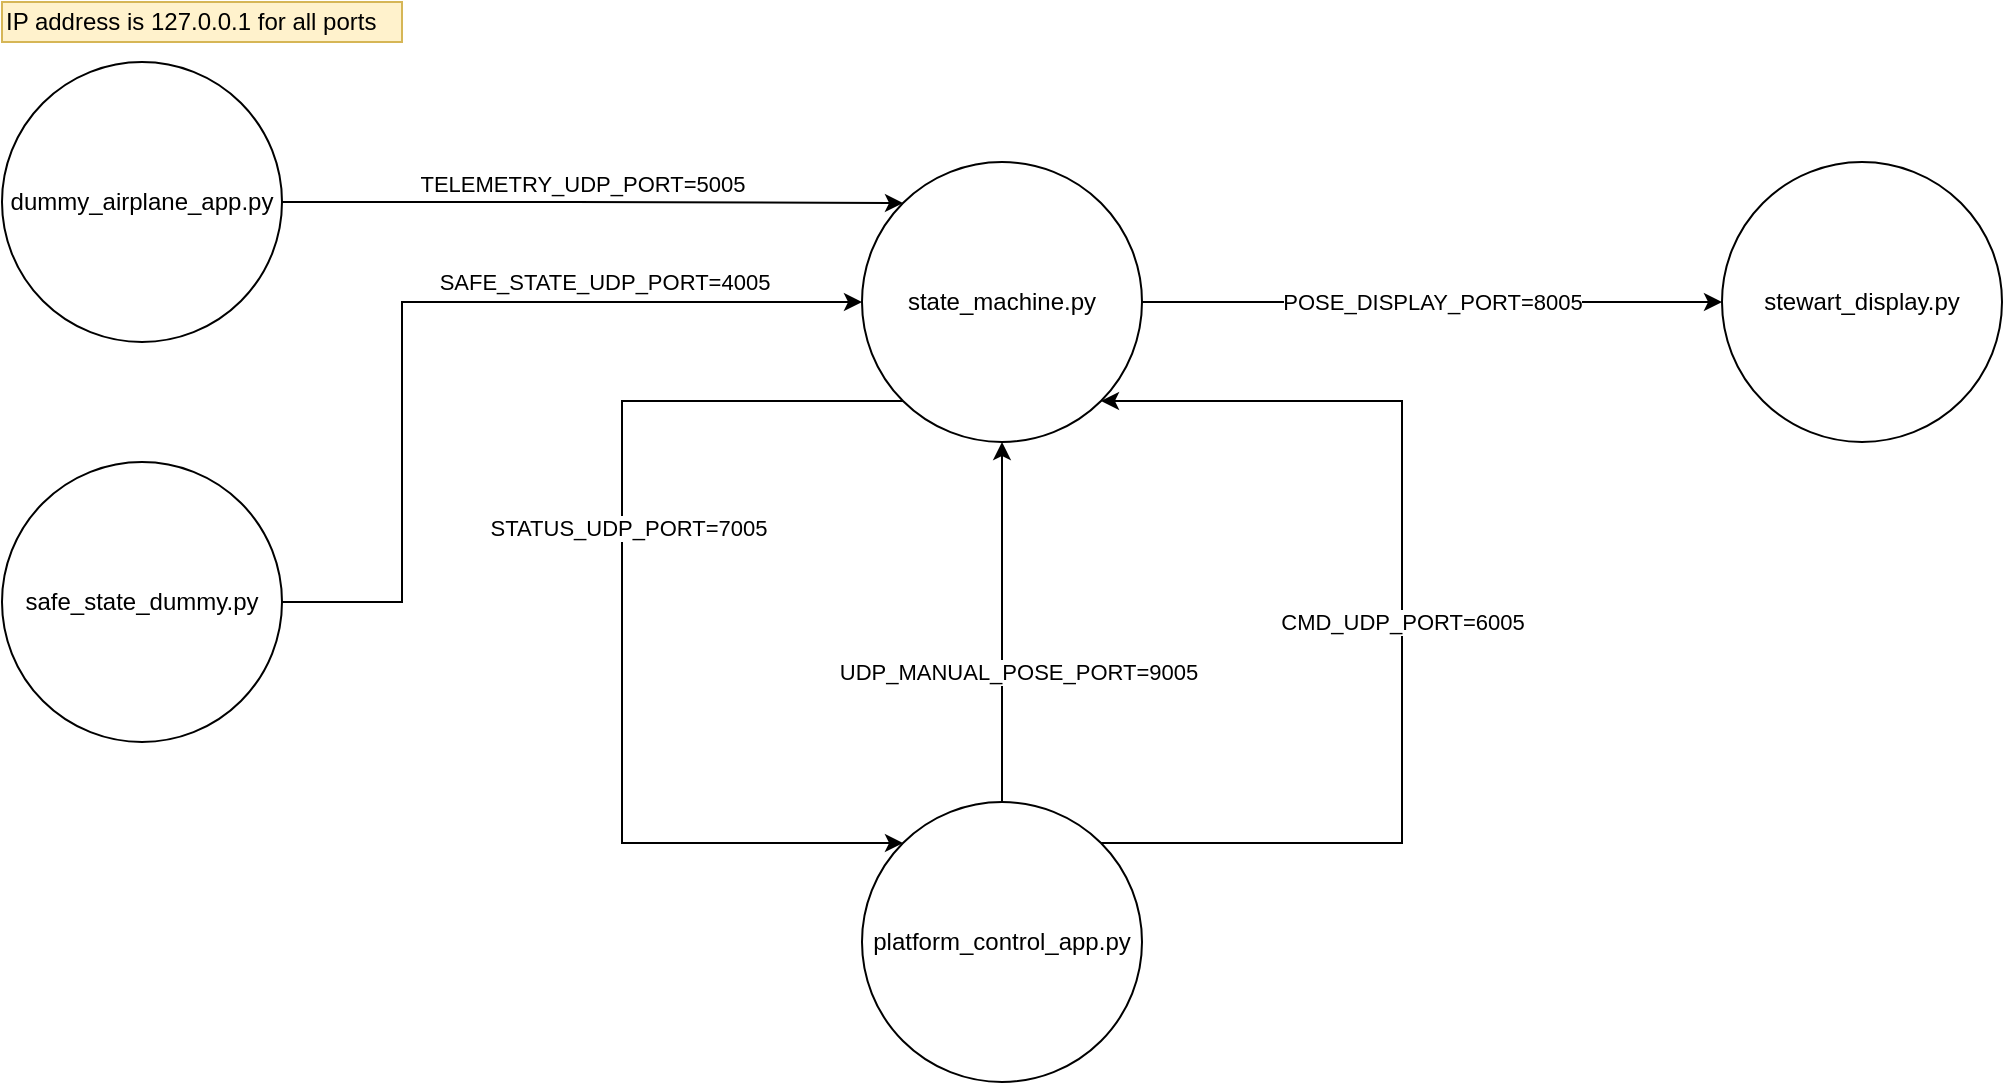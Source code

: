 <mxfile version="13.9.9" type="device"><diagram id="AsoPsb4ZwhU_nMQOp2s0" name="Page-1"><mxGraphModel dx="1088" dy="787" grid="1" gridSize="10" guides="1" tooltips="1" connect="1" arrows="1" fold="1" page="1" pageScale="1" pageWidth="827" pageHeight="1169" math="0" shadow="0"><root><mxCell id="0"/><mxCell id="1" parent="0"/><mxCell id="gozqkBv6TiT3g9_eKF1A-8" style="edgeStyle=orthogonalEdgeStyle;rounded=0;orthogonalLoop=1;jettySize=auto;html=1;exitX=0;exitY=1;exitDx=0;exitDy=0;entryX=0;entryY=0;entryDx=0;entryDy=0;" parent="1" source="gozqkBv6TiT3g9_eKF1A-1" target="gozqkBv6TiT3g9_eKF1A-2" edge="1"><mxGeometry relative="1" as="geometry"><Array as="points"><mxPoint x="340" y="439"/><mxPoint x="340" y="660"/></Array></mxGeometry></mxCell><mxCell id="gozqkBv6TiT3g9_eKF1A-11" value="STATUS_UDP_PORT=7005" style="edgeLabel;html=1;align=center;verticalAlign=middle;resizable=0;points=[];" parent="gozqkBv6TiT3g9_eKF1A-8" vertex="1" connectable="0"><mxGeometry x="-0.187" y="3" relative="1" as="geometry"><mxPoint as="offset"/></mxGeometry></mxCell><mxCell id="gozqkBv6TiT3g9_eKF1A-10" value="POSE_DISPLAY_PORT=8005" style="edgeStyle=orthogonalEdgeStyle;rounded=0;orthogonalLoop=1;jettySize=auto;html=1;exitX=1;exitY=0.5;exitDx=0;exitDy=0;entryX=0;entryY=0.5;entryDx=0;entryDy=0;" parent="1" source="gozqkBv6TiT3g9_eKF1A-1" target="gozqkBv6TiT3g9_eKF1A-4" edge="1"><mxGeometry relative="1" as="geometry"/></mxCell><mxCell id="gozqkBv6TiT3g9_eKF1A-1" value="state_machine.py" style="ellipse;whiteSpace=wrap;html=1;" parent="1" vertex="1"><mxGeometry x="460" y="320" width="140" height="140" as="geometry"/></mxCell><mxCell id="gozqkBv6TiT3g9_eKF1A-9" value="CMD_UDP_PORT=6005" style="edgeStyle=orthogonalEdgeStyle;rounded=0;orthogonalLoop=1;jettySize=auto;html=1;exitX=1;exitY=0;exitDx=0;exitDy=0;entryX=1;entryY=1;entryDx=0;entryDy=0;" parent="1" source="gozqkBv6TiT3g9_eKF1A-2" target="gozqkBv6TiT3g9_eKF1A-1" edge="1"><mxGeometry relative="1" as="geometry"><Array as="points"><mxPoint x="730" y="660"/><mxPoint x="730" y="439"/></Array></mxGeometry></mxCell><mxCell id="gozqkBv6TiT3g9_eKF1A-13" style="edgeStyle=orthogonalEdgeStyle;rounded=0;orthogonalLoop=1;jettySize=auto;html=1;exitX=0.5;exitY=0;exitDx=0;exitDy=0;" parent="1" source="gozqkBv6TiT3g9_eKF1A-2" target="gozqkBv6TiT3g9_eKF1A-1" edge="1"><mxGeometry relative="1" as="geometry"/></mxCell><mxCell id="gozqkBv6TiT3g9_eKF1A-14" value="UDP_MANUAL_POSE_PORT=9005" style="edgeLabel;html=1;align=center;verticalAlign=middle;resizable=0;points=[];" parent="gozqkBv6TiT3g9_eKF1A-13" vertex="1" connectable="0"><mxGeometry x="-0.272" y="-8" relative="1" as="geometry"><mxPoint as="offset"/></mxGeometry></mxCell><mxCell id="gozqkBv6TiT3g9_eKF1A-2" value="platform_control_app.py" style="ellipse;whiteSpace=wrap;html=1;" parent="1" vertex="1"><mxGeometry x="460" y="640" width="140" height="140" as="geometry"/></mxCell><mxCell id="gozqkBv6TiT3g9_eKF1A-7" value="TELEMETRY_UDP_PORT=5005" style="edgeStyle=orthogonalEdgeStyle;rounded=0;orthogonalLoop=1;jettySize=auto;html=1;exitX=1;exitY=0.5;exitDx=0;exitDy=0;entryX=0;entryY=0;entryDx=0;entryDy=0;" parent="1" source="gozqkBv6TiT3g9_eKF1A-3" target="gozqkBv6TiT3g9_eKF1A-1" edge="1"><mxGeometry x="-0.035" y="10" relative="1" as="geometry"><mxPoint as="offset"/></mxGeometry></mxCell><mxCell id="gozqkBv6TiT3g9_eKF1A-3" value="dummy_airplane_app.py" style="ellipse;whiteSpace=wrap;html=1;" parent="1" vertex="1"><mxGeometry x="30" y="270" width="140" height="140" as="geometry"/></mxCell><mxCell id="gozqkBv6TiT3g9_eKF1A-4" value="stewart_display.py" style="ellipse;whiteSpace=wrap;html=1;" parent="1" vertex="1"><mxGeometry x="890" y="320" width="140" height="140" as="geometry"/></mxCell><mxCell id="gozqkBv6TiT3g9_eKF1A-12" value="IP address is 127.0.0.1 for all ports" style="text;html=1;strokeColor=#d6b656;fillColor=#fff2cc;align=left;verticalAlign=middle;whiteSpace=wrap;rounded=0;" parent="1" vertex="1"><mxGeometry x="30" y="240" width="200" height="20" as="geometry"/></mxCell><mxCell id="-HCYztwha79dpej84aMM-2" style="edgeStyle=orthogonalEdgeStyle;rounded=0;orthogonalLoop=1;jettySize=auto;html=1;exitX=1;exitY=0.5;exitDx=0;exitDy=0;entryX=0;entryY=0.5;entryDx=0;entryDy=0;" edge="1" parent="1" source="-HCYztwha79dpej84aMM-1" target="gozqkBv6TiT3g9_eKF1A-1"><mxGeometry relative="1" as="geometry"><mxPoint x="270" y="460" as="targetPoint"/><Array as="points"><mxPoint x="230" y="540"/><mxPoint x="230" y="390"/></Array></mxGeometry></mxCell><mxCell id="-HCYztwha79dpej84aMM-3" value="SAFE_STATE_UDP_PORT=4005" style="edgeLabel;html=1;align=center;verticalAlign=middle;resizable=0;points=[];" vertex="1" connectable="0" parent="-HCYztwha79dpej84aMM-2"><mxGeometry x="0.261" y="-3" relative="1" as="geometry"><mxPoint x="33" y="-13" as="offset"/></mxGeometry></mxCell><mxCell id="-HCYztwha79dpej84aMM-1" value="safe_state_dummy.py" style="ellipse;whiteSpace=wrap;html=1;" vertex="1" parent="1"><mxGeometry x="30" y="470" width="140" height="140" as="geometry"/></mxCell></root></mxGraphModel></diagram></mxfile>